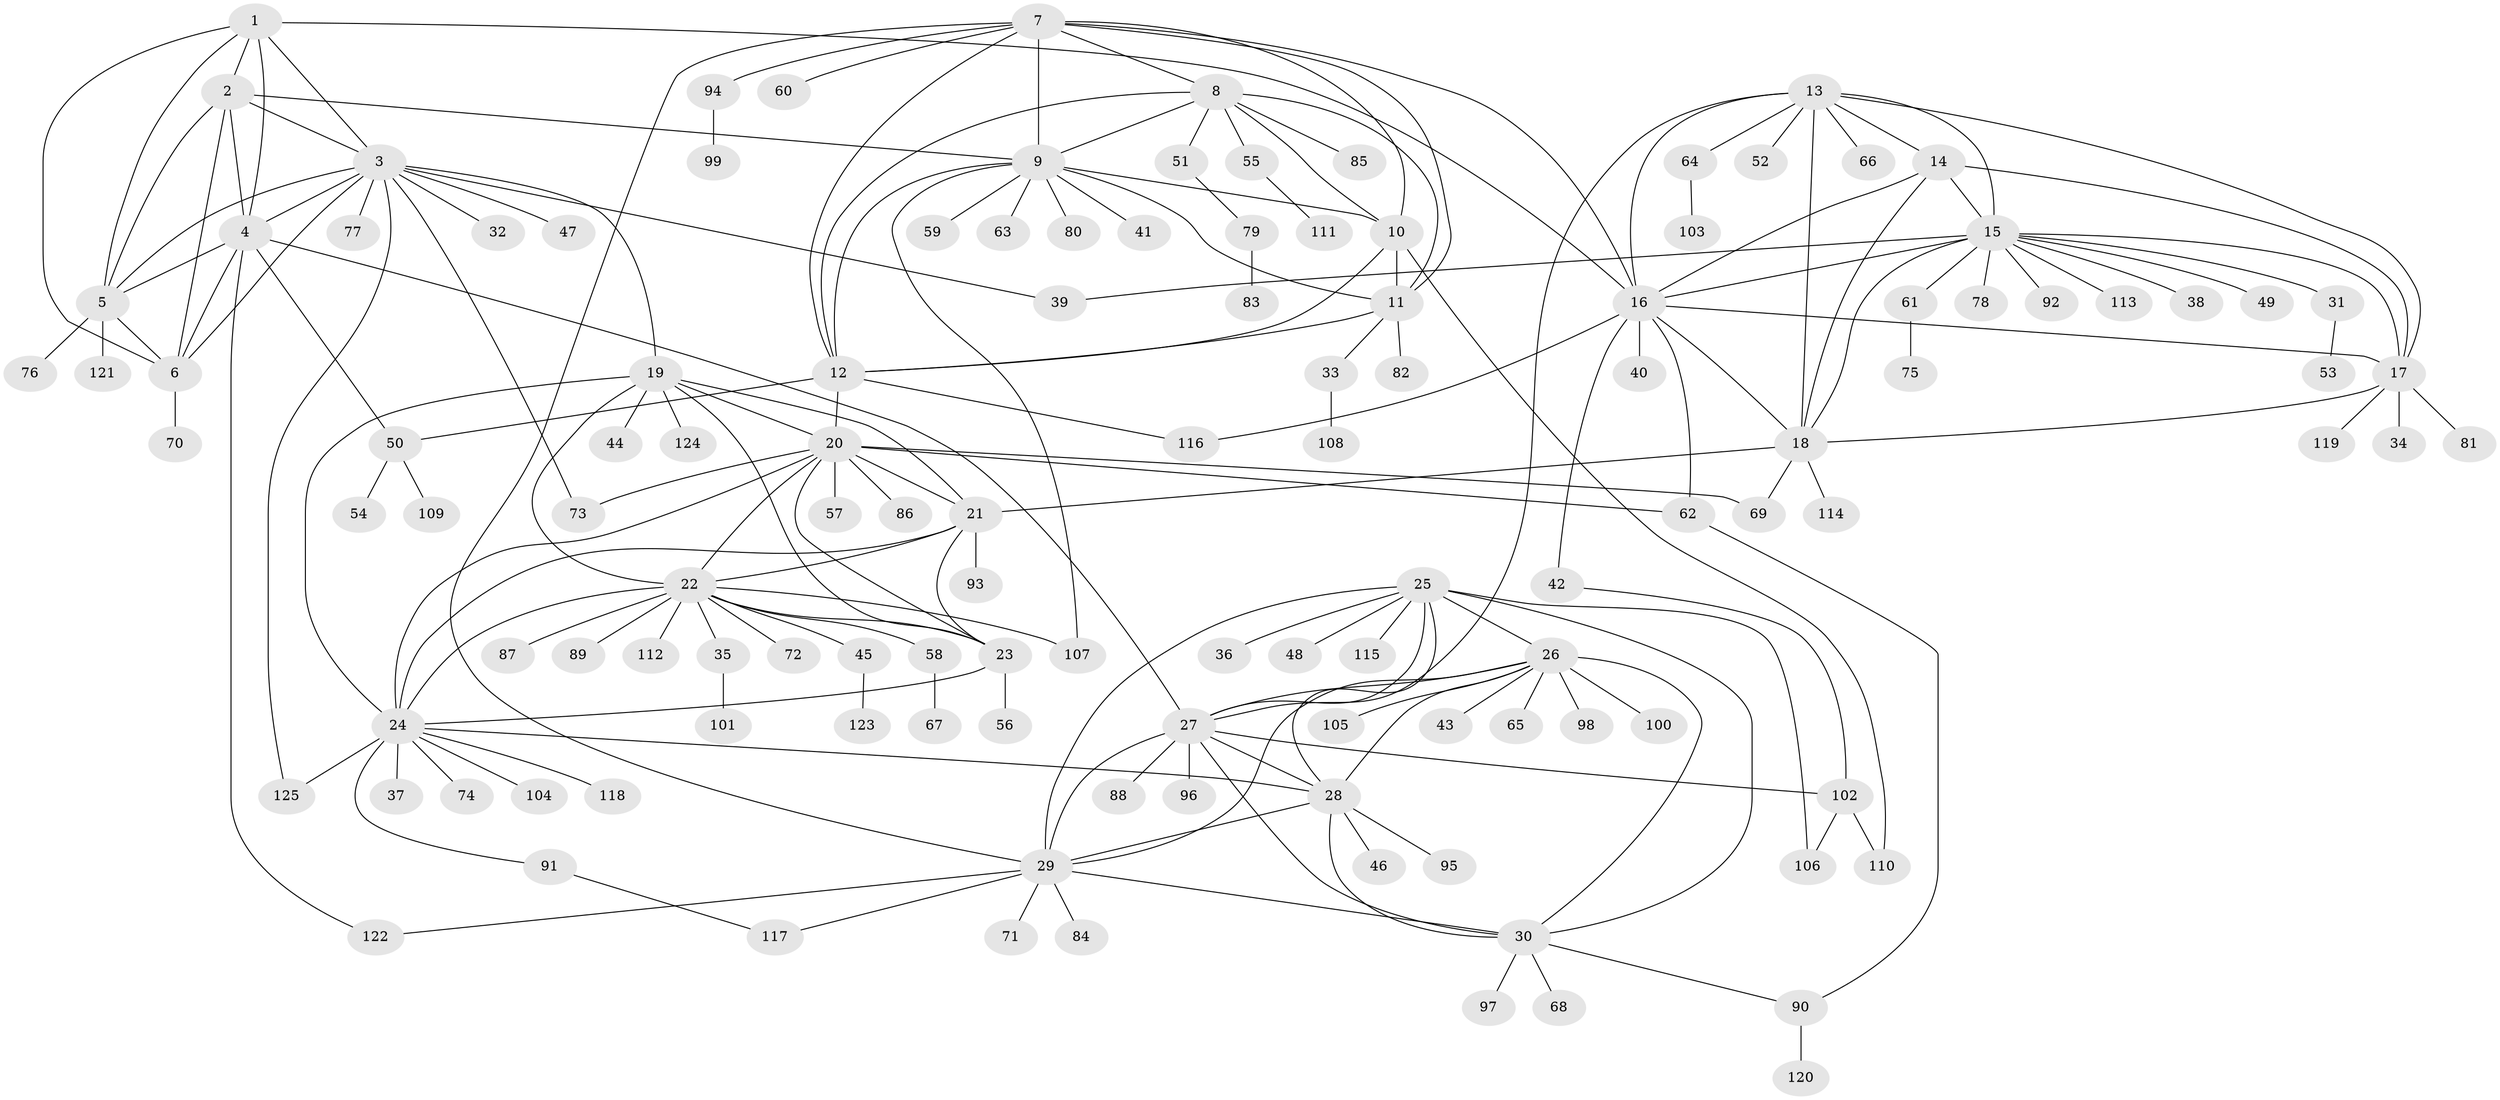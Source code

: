 // Generated by graph-tools (version 1.1) at 2025/55/03/09/25 04:55:24]
// undirected, 125 vertices, 194 edges
graph export_dot {
graph [start="1"]
  node [color=gray90,style=filled];
  1;
  2;
  3;
  4;
  5;
  6;
  7;
  8;
  9;
  10;
  11;
  12;
  13;
  14;
  15;
  16;
  17;
  18;
  19;
  20;
  21;
  22;
  23;
  24;
  25;
  26;
  27;
  28;
  29;
  30;
  31;
  32;
  33;
  34;
  35;
  36;
  37;
  38;
  39;
  40;
  41;
  42;
  43;
  44;
  45;
  46;
  47;
  48;
  49;
  50;
  51;
  52;
  53;
  54;
  55;
  56;
  57;
  58;
  59;
  60;
  61;
  62;
  63;
  64;
  65;
  66;
  67;
  68;
  69;
  70;
  71;
  72;
  73;
  74;
  75;
  76;
  77;
  78;
  79;
  80;
  81;
  82;
  83;
  84;
  85;
  86;
  87;
  88;
  89;
  90;
  91;
  92;
  93;
  94;
  95;
  96;
  97;
  98;
  99;
  100;
  101;
  102;
  103;
  104;
  105;
  106;
  107;
  108;
  109;
  110;
  111;
  112;
  113;
  114;
  115;
  116;
  117;
  118;
  119;
  120;
  121;
  122;
  123;
  124;
  125;
  1 -- 2;
  1 -- 3;
  1 -- 4;
  1 -- 5;
  1 -- 6;
  1 -- 16;
  2 -- 3;
  2 -- 4;
  2 -- 5;
  2 -- 6;
  2 -- 9;
  3 -- 4;
  3 -- 5;
  3 -- 6;
  3 -- 19;
  3 -- 32;
  3 -- 39;
  3 -- 47;
  3 -- 73;
  3 -- 77;
  3 -- 125;
  4 -- 5;
  4 -- 6;
  4 -- 27;
  4 -- 50;
  4 -- 122;
  5 -- 6;
  5 -- 76;
  5 -- 121;
  6 -- 70;
  7 -- 8;
  7 -- 9;
  7 -- 10;
  7 -- 11;
  7 -- 12;
  7 -- 16;
  7 -- 29;
  7 -- 60;
  7 -- 94;
  8 -- 9;
  8 -- 10;
  8 -- 11;
  8 -- 12;
  8 -- 51;
  8 -- 55;
  8 -- 85;
  9 -- 10;
  9 -- 11;
  9 -- 12;
  9 -- 41;
  9 -- 59;
  9 -- 63;
  9 -- 80;
  9 -- 107;
  10 -- 11;
  10 -- 12;
  10 -- 110;
  11 -- 12;
  11 -- 33;
  11 -- 82;
  12 -- 20;
  12 -- 50;
  12 -- 116;
  13 -- 14;
  13 -- 15;
  13 -- 16;
  13 -- 17;
  13 -- 18;
  13 -- 27;
  13 -- 52;
  13 -- 64;
  13 -- 66;
  14 -- 15;
  14 -- 16;
  14 -- 17;
  14 -- 18;
  15 -- 16;
  15 -- 17;
  15 -- 18;
  15 -- 31;
  15 -- 38;
  15 -- 39;
  15 -- 49;
  15 -- 61;
  15 -- 78;
  15 -- 92;
  15 -- 113;
  16 -- 17;
  16 -- 18;
  16 -- 40;
  16 -- 42;
  16 -- 62;
  16 -- 116;
  17 -- 18;
  17 -- 34;
  17 -- 81;
  17 -- 119;
  18 -- 21;
  18 -- 69;
  18 -- 114;
  19 -- 20;
  19 -- 21;
  19 -- 22;
  19 -- 23;
  19 -- 24;
  19 -- 44;
  19 -- 124;
  20 -- 21;
  20 -- 22;
  20 -- 23;
  20 -- 24;
  20 -- 57;
  20 -- 62;
  20 -- 69;
  20 -- 73;
  20 -- 86;
  21 -- 22;
  21 -- 23;
  21 -- 24;
  21 -- 93;
  22 -- 23;
  22 -- 24;
  22 -- 35;
  22 -- 45;
  22 -- 58;
  22 -- 72;
  22 -- 87;
  22 -- 89;
  22 -- 107;
  22 -- 112;
  23 -- 24;
  23 -- 56;
  24 -- 28;
  24 -- 37;
  24 -- 74;
  24 -- 91;
  24 -- 104;
  24 -- 118;
  24 -- 125;
  25 -- 26;
  25 -- 27;
  25 -- 28;
  25 -- 29;
  25 -- 30;
  25 -- 36;
  25 -- 48;
  25 -- 106;
  25 -- 115;
  26 -- 27;
  26 -- 28;
  26 -- 29;
  26 -- 30;
  26 -- 43;
  26 -- 65;
  26 -- 98;
  26 -- 100;
  26 -- 105;
  27 -- 28;
  27 -- 29;
  27 -- 30;
  27 -- 88;
  27 -- 96;
  27 -- 102;
  28 -- 29;
  28 -- 30;
  28 -- 46;
  28 -- 95;
  29 -- 30;
  29 -- 71;
  29 -- 84;
  29 -- 117;
  29 -- 122;
  30 -- 68;
  30 -- 90;
  30 -- 97;
  31 -- 53;
  33 -- 108;
  35 -- 101;
  42 -- 102;
  45 -- 123;
  50 -- 54;
  50 -- 109;
  51 -- 79;
  55 -- 111;
  58 -- 67;
  61 -- 75;
  62 -- 90;
  64 -- 103;
  79 -- 83;
  90 -- 120;
  91 -- 117;
  94 -- 99;
  102 -- 106;
  102 -- 110;
}
